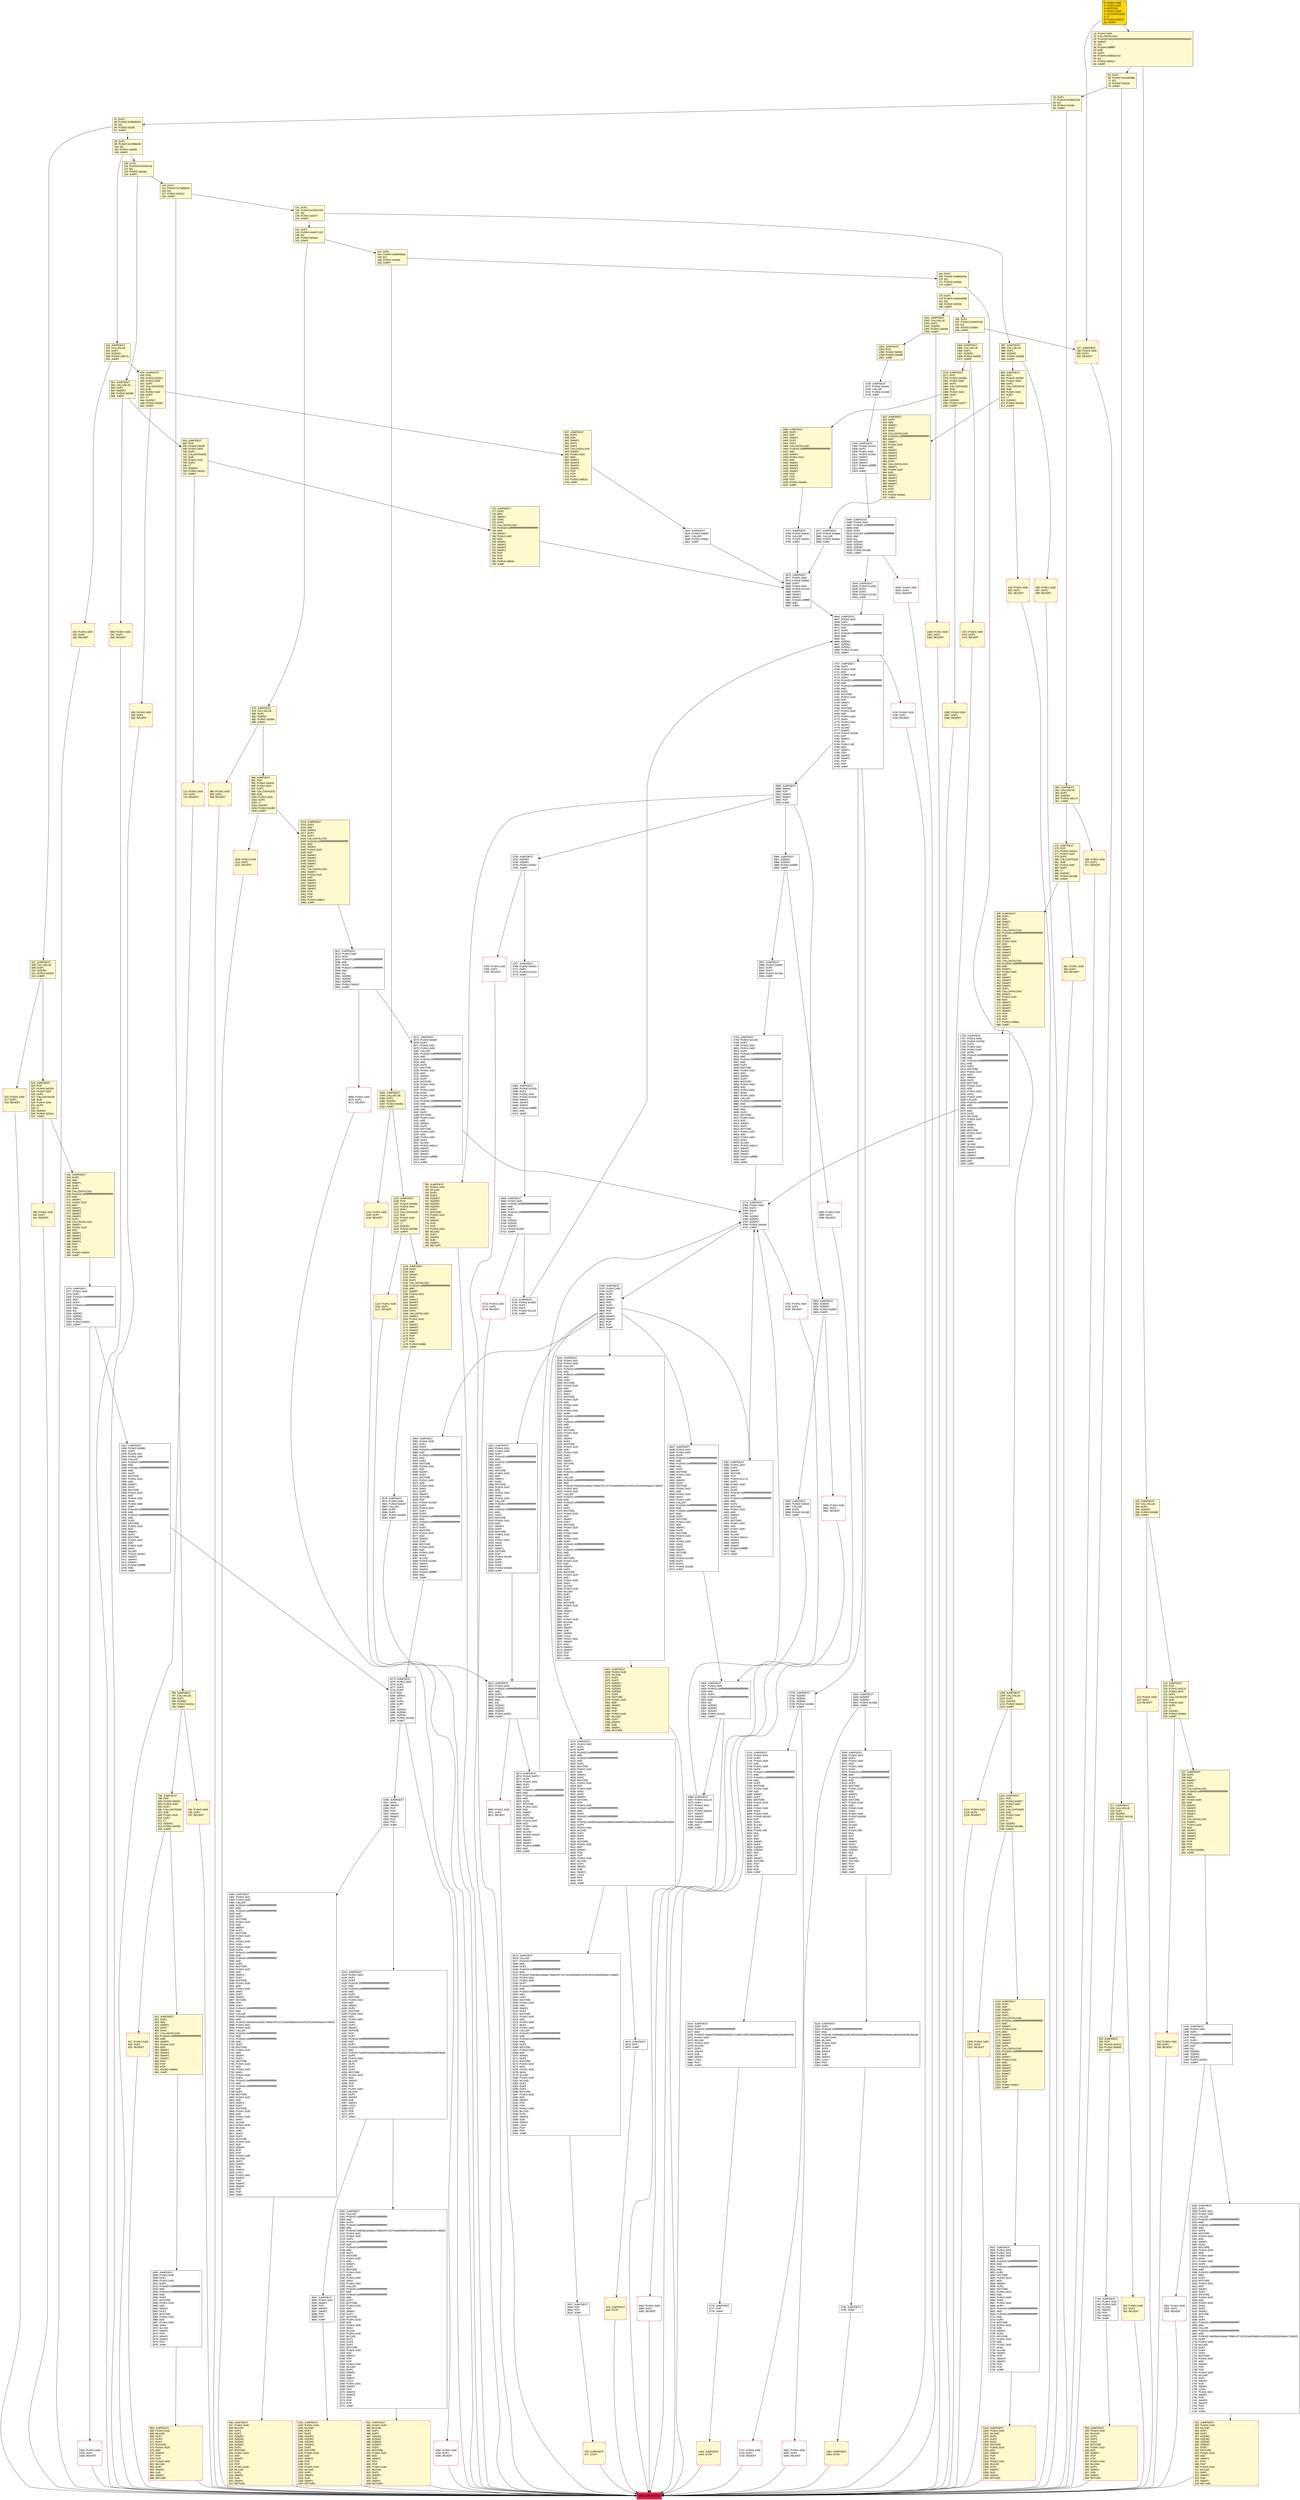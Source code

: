 digraph G {
bgcolor=transparent rankdir=UD;
node [shape=box style=filled color=black fillcolor=white fontname=arial fontcolor=black];
3779 [label="3779: JUMPDEST\l3780: PUSH1 0x00\l3782: DUP3\l3783: DUP3\l3784: GT\l3785: ISZERO\l3786: ISZERO\l3787: ISZERO\l3788: PUSH2 0x0ed4\l3791: JUMPI\l" ];
175 [label="175: DUP1\l176: PUSH4 0xe9ec9e8b\l181: EQ\l182: PUSH2 0x053d\l185: JUMPI\l" fillcolor=lemonchiffon ];
5540 [label="5540: PUSH1 0x00\l5542: DUP1\l5543: REVERT\l" shape=Msquare color=crimson ];
76 [label="76: DUP1\l77: PUSH4 0x23b872dd\l82: EQ\l83: PUSH2 0x0168\l86: JUMPI\l" fillcolor=lemonchiffon ];
109 [label="109: DUP1\l110: PUSH4 0x4334614a\l115: EQ\l116: PUSH2 0x02a9\l119: JUMPI\l" fillcolor=lemonchiffon ];
1445 [label="1445: JUMPDEST\l1446: PUSH1 0x00\l1448: DUP1\l1449: PUSH20 0xffffffffffffffffffffffffffffffffffffffff\l1470: AND\l1471: DUP4\l1472: PUSH20 0xffffffffffffffffffffffffffffffffffffffff\l1493: AND\l1494: EQ\l1495: ISZERO\l1496: ISZERO\l1497: ISZERO\l1498: PUSH2 0x05e2\l1501: JUMPI\l" ];
689 [label="689: PUSH1 0x00\l691: DUP1\l692: REVERT\l" fillcolor=lemonchiffon shape=Msquare color=crimson ];
2993 [label="2993: PUSH1 0x00\l2995: DUP1\l2996: REVERT\l" shape=Msquare color=crimson ];
3763 [label="3763: PUSH1 0x00\l3765: DUP1\l3766: REVERT\l" shape=Msquare color=crimson ];
798 [label="798: JUMPDEST\l799: POP\l800: PUSH2 0x0361\l803: PUSH1 0x04\l805: DUP1\l806: CALLDATASIZE\l807: SUB\l808: PUSH1 0x20\l810: DUP2\l811: LT\l812: ISZERO\l813: PUSH2 0x0335\l816: JUMPI\l" fillcolor=lemonchiffon ];
922 [label="922: JUMPDEST\l923: DUP2\l924: ADD\l925: SWAP1\l926: DUP1\l927: DUP1\l928: CALLDATALOAD\l929: PUSH20 0xffffffffffffffffffffffffffffffffffffffff\l950: AND\l951: SWAP1\l952: PUSH1 0x20\l954: ADD\l955: SWAP1\l956: SWAP3\l957: SWAP2\l958: SWAP1\l959: DUP1\l960: CALLDATALOAD\l961: SWAP1\l962: PUSH1 0x20\l964: ADD\l965: SWAP1\l966: SWAP3\l967: SWAP2\l968: SWAP1\l969: POP\l970: POP\l971: POP\l972: PUSH2 0x0ba1\l975: JUMP\l" fillcolor=lemonchiffon ];
360 [label="360: JUMPDEST\l361: CALLVALUE\l362: DUP1\l363: ISZERO\l364: PUSH2 0x0174\l367: JUMPI\l" fillcolor=lemonchiffon ];
2876 [label="2876: JUMPDEST\l2877: PUSH1 0x00\l2879: PUSH2 0x0b52\l2882: DUP3\l2883: PUSH1 0x03\l2885: PUSH2 0x1226\l2888: SWAP1\l2889: SWAP2\l2890: SWAP1\l2891: PUSH4 0xffffffff\l2896: AND\l2897: JUMP\l" ];
1067 [label="1067: JUMPDEST\l1068: PUSH1 0x40\l1070: MLOAD\l1071: DUP1\l1072: DUP3\l1073: ISZERO\l1074: ISZERO\l1075: ISZERO\l1076: ISZERO\l1077: DUP2\l1078: MSTORE\l1079: PUSH1 0x20\l1081: ADD\l1082: SWAP2\l1083: POP\l1084: POP\l1085: PUSH1 0x40\l1087: MLOAD\l1088: DUP1\l1089: SWAP2\l1090: SUB\l1091: SWAP1\l1092: RETURN\l" fillcolor=lemonchiffon shape=Msquare color=crimson ];
5561 [label="5561: PUSH1 0x00\l5563: DUP1\l5564: REVERT\l" shape=Msquare color=crimson ];
372 [label="372: JUMPDEST\l373: POP\l374: PUSH2 0x01e1\l377: PUSH1 0x04\l379: DUP1\l380: CALLDATASIZE\l381: SUB\l382: PUSH1 0x60\l384: DUP2\l385: LT\l386: ISZERO\l387: PUSH2 0x018b\l390: JUMPI\l" fillcolor=lemonchiffon ];
1746 [label="1746: JUMPDEST\l1747: PUSH1 0x00\l1749: PUSH1 0x02\l1751: SLOAD\l1752: SWAP1\l1753: POP\l1754: SWAP1\l1755: JUMP\l" ];
395 [label="395: JUMPDEST\l396: DUP2\l397: ADD\l398: SWAP1\l399: DUP1\l400: DUP1\l401: CALLDATALOAD\l402: PUSH20 0xffffffffffffffffffffffffffffffffffffffff\l423: AND\l424: SWAP1\l425: PUSH1 0x20\l427: ADD\l428: SWAP1\l429: SWAP3\l430: SWAP2\l431: SWAP1\l432: DUP1\l433: CALLDATALOAD\l434: PUSH20 0xffffffffffffffffffffffffffffffffffffffff\l455: AND\l456: SWAP1\l457: PUSH1 0x20\l459: ADD\l460: SWAP1\l461: SWAP3\l462: SWAP2\l463: SWAP1\l464: DUP1\l465: CALLDATALOAD\l466: SWAP1\l467: PUSH1 0x20\l469: ADD\l470: SWAP1\l471: SWAP3\l472: SWAP2\l473: SWAP1\l474: POP\l475: POP\l476: POP\l477: PUSH2 0x06dc\l480: JUMP\l" fillcolor=lemonchiffon ];
5719 [label="5719: JUMPDEST\l5720: PUSH2 0x1661\l5723: DUP3\l5724: DUP3\l5725: PUSH2 0x1226\l5728: JUMP\l" ];
693 [label="693: JUMPDEST\l694: POP\l695: PUSH2 0x02f8\l698: PUSH1 0x04\l700: DUP1\l701: CALLDATASIZE\l702: SUB\l703: PUSH1 0x20\l705: DUP2\l706: LT\l707: ISZERO\l708: PUSH2 0x02cc\l711: JUMPI\l" fillcolor=lemonchiffon ];
2873 [label="2873: JUMPDEST\l2874: POP\l2875: JUMP\l" ];
291 [label="291: JUMPDEST\l292: PUSH1 0x40\l294: MLOAD\l295: DUP1\l296: DUP3\l297: ISZERO\l298: ISZERO\l299: ISZERO\l300: ISZERO\l301: DUP2\l302: MSTORE\l303: PUSH1 0x20\l305: ADD\l306: SWAP2\l307: POP\l308: POP\l309: PUSH1 0x40\l311: MLOAD\l312: DUP1\l313: SWAP2\l314: SUB\l315: SWAP1\l316: RETURN\l" fillcolor=lemonchiffon shape=Msquare color=crimson ];
391 [label="391: PUSH1 0x00\l393: DUP1\l394: REVERT\l" fillcolor=lemonchiffon shape=Msquare color=crimson ];
519 [label="519: JUMPDEST\l520: POP\l521: PUSH2 0x0254\l524: PUSH1 0x04\l526: DUP1\l527: CALLDATASIZE\l528: SUB\l529: PUSH1 0x40\l531: DUP2\l532: LT\l533: ISZERO\l534: PUSH2 0x021e\l537: JUMPI\l" fillcolor=lemonchiffon ];
653 [label="653: PUSH1 0x00\l655: DUP1\l656: REVERT\l" fillcolor=lemonchiffon shape=Msquare color=crimson ];
821 [label="821: JUMPDEST\l822: DUP2\l823: ADD\l824: SWAP1\l825: DUP1\l826: DUP1\l827: CALLDATALOAD\l828: PUSH20 0xffffffffffffffffffffffffffffffffffffffff\l849: AND\l850: SWAP1\l851: PUSH1 0x20\l853: ADD\l854: SWAP1\l855: SWAP3\l856: SWAP2\l857: SWAP1\l858: POP\l859: POP\l860: POP\l861: PUSH2 0x0b59\l864: JUMP\l" fillcolor=lemonchiffon ];
3578 [label="3578: JUMPDEST\l3579: PUSH1 0x00\l3581: PUSH2 0x0e07\l3584: CALLER\l3585: DUP5\l3586: DUP5\l3587: PUSH2 0x0ee5\l3590: JUMP\l" ];
2986 [label="2986: JUMPDEST\l2987: ISZERO\l2988: ISZERO\l2989: PUSH2 0x0bb5\l2992: JUMPI\l" ];
1756 [label="1756: JUMPDEST\l1757: PUSH1 0x00\l1759: PUSH2 0x076d\l1762: DUP3\l1763: PUSH1 0x01\l1765: PUSH1 0x00\l1767: DUP8\l1768: PUSH20 0xffffffffffffffffffffffffffffffffffffffff\l1789: AND\l1790: PUSH20 0xffffffffffffffffffffffffffffffffffffffff\l1811: AND\l1812: DUP2\l1813: MSTORE\l1814: PUSH1 0x20\l1816: ADD\l1817: SWAP1\l1818: DUP2\l1819: MSTORE\l1820: PUSH1 0x20\l1822: ADD\l1823: PUSH1 0x00\l1825: SHA3\l1826: PUSH1 0x00\l1828: CALLER\l1829: PUSH20 0xffffffffffffffffffffffffffffffffffffffff\l1850: AND\l1851: PUSH20 0xffffffffffffffffffffffffffffffffffffffff\l1872: AND\l1873: DUP2\l1874: MSTORE\l1875: PUSH1 0x20\l1877: ADD\l1878: SWAP1\l1879: DUP2\l1880: MSTORE\l1881: PUSH1 0x20\l1883: ADD\l1884: PUSH1 0x00\l1886: SHA3\l1887: SLOAD\l1888: PUSH2 0x0ec3\l1891: SWAP1\l1892: SWAP2\l1893: SWAP1\l1894: PUSH4 0xffffffff\l1899: AND\l1900: JUMP\l" ];
679 [label="679: JUMPDEST\l680: STOP\l" fillcolor=lemonchiffon shape=Msquare color=crimson ];
5394 [label="5394: JUMPDEST\l5395: PUSH2 0x1526\l5398: DUP2\l5399: PUSH1 0x03\l5401: PUSH2 0x161b\l5404: SWAP1\l5405: SWAP2\l5406: SWAP1\l5407: PUSH4 0xffffffff\l5412: AND\l5413: JUMP\l" ];
120 [label="120: DUP1\l121: PUSH4 0x70a08231\l126: EQ\l127: PUSH2 0x0312\l130: JUMPI\l" fillcolor=lemonchiffon ];
918 [label="918: PUSH1 0x00\l920: DUP1\l921: REVERT\l" fillcolor=lemonchiffon shape=Msquare color=crimson ];
1443 [label="1443: JUMPDEST\l1444: STOP\l" fillcolor=lemonchiffon shape=Msquare color=crimson ];
634 [label="634: JUMPDEST\l635: POP\l636: PUSH2 0x02a7\l639: PUSH1 0x04\l641: DUP1\l642: CALLDATASIZE\l643: SUB\l644: PUSH1 0x20\l646: DUP2\l647: LT\l648: ISZERO\l649: PUSH2 0x0291\l652: JUMPI\l" fillcolor=lemonchiffon ];
3747 [label="3747: JUMPDEST\l3748: PUSH2 0x0eac\l3751: CALLER\l3752: PUSH2 0x0b3c\l3755: JUMP\l" ];
976 [label="976: JUMPDEST\l977: STOP\l" fillcolor=lemonchiffon shape=Msquare color=crimson ];
2276 [label="2276: JUMPDEST\l2277: PUSH1 0x00\l2279: DUP1\l2280: PUSH20 0xffffffffffffffffffffffffffffffffffffffff\l2301: AND\l2302: DUP4\l2303: PUSH20 0xffffffffffffffffffffffffffffffffffffffff\l2324: AND\l2325: EQ\l2326: ISZERO\l2327: ISZERO\l2328: ISZERO\l2329: PUSH2 0x0921\l2332: JUMPI\l" ];
233 [label="233: PUSH1 0x00\l235: DUP1\l236: REVERT\l" fillcolor=lemonchiffon shape=Msquare color=crimson ];
3756 [label="3756: JUMPDEST\l3757: ISZERO\l3758: ISZERO\l3759: PUSH2 0x0eb7\l3762: JUMPI\l" ];
3215 [label="3215: JUMPDEST\l3216: PUSH1 0x01\l3218: PUSH1 0x00\l3220: CALLER\l3221: PUSH20 0xffffffffffffffffffffffffffffffffffffffff\l3242: AND\l3243: PUSH20 0xffffffffffffffffffffffffffffffffffffffff\l3264: AND\l3265: DUP2\l3266: MSTORE\l3267: PUSH1 0x20\l3269: ADD\l3270: SWAP1\l3271: DUP2\l3272: MSTORE\l3273: PUSH1 0x20\l3275: ADD\l3276: PUSH1 0x00\l3278: SHA3\l3279: PUSH1 0x00\l3281: DUP6\l3282: PUSH20 0xffffffffffffffffffffffffffffffffffffffff\l3303: AND\l3304: PUSH20 0xffffffffffffffffffffffffffffffffffffffff\l3325: AND\l3326: DUP2\l3327: MSTORE\l3328: PUSH1 0x20\l3330: ADD\l3331: SWAP1\l3332: DUP2\l3333: MSTORE\l3334: PUSH1 0x20\l3336: ADD\l3337: PUSH1 0x00\l3339: SHA3\l3340: DUP2\l3341: SWAP1\l3342: SSTORE\l3343: POP\l3344: DUP3\l3345: PUSH20 0xffffffffffffffffffffffffffffffffffffffff\l3366: AND\l3367: CALLER\l3368: PUSH20 0xffffffffffffffffffffffffffffffffffffffff\l3389: AND\l3390: PUSH32 0x8c5be1e5ebec7d5bd14f71427d1e84f3dd0314c0f7b2291e5b200ac8c7c3b925\l3423: PUSH1 0x01\l3425: PUSH1 0x00\l3427: CALLER\l3428: PUSH20 0xffffffffffffffffffffffffffffffffffffffff\l3449: AND\l3450: PUSH20 0xffffffffffffffffffffffffffffffffffffffff\l3471: AND\l3472: DUP2\l3473: MSTORE\l3474: PUSH1 0x20\l3476: ADD\l3477: SWAP1\l3478: DUP2\l3479: MSTORE\l3480: PUSH1 0x20\l3482: ADD\l3483: PUSH1 0x00\l3485: SHA3\l3486: PUSH1 0x00\l3488: DUP8\l3489: PUSH20 0xffffffffffffffffffffffffffffffffffffffff\l3510: AND\l3511: PUSH20 0xffffffffffffffffffffffffffffffffffffffff\l3532: AND\l3533: DUP2\l3534: MSTORE\l3535: PUSH1 0x20\l3537: ADD\l3538: SWAP1\l3539: DUP2\l3540: MSTORE\l3541: PUSH1 0x20\l3543: ADD\l3544: PUSH1 0x00\l3546: SHA3\l3547: SLOAD\l3548: PUSH1 0x40\l3550: MLOAD\l3551: DUP1\l3552: DUP3\l3553: DUP2\l3554: MSTORE\l3555: PUSH1 0x20\l3557: ADD\l3558: SWAP2\l3559: POP\l3560: POP\l3561: PUSH1 0x40\l3563: MLOAD\l3564: DUP1\l3565: SWAP2\l3566: SUB\l3567: SWAP1\l3568: LOG3\l3569: PUSH1 0x01\l3571: SWAP1\l3572: POP\l3573: SWAP3\l3574: SWAP2\l3575: POP\l3576: POP\l3577: JUMP\l" ];
329 [label="329: JUMPDEST\l330: POP\l331: PUSH2 0x0152\l334: PUSH2 0x06d2\l337: JUMP\l" fillcolor=lemonchiffon ];
1009 [label="1009: PUSH1 0x00\l1011: DUP1\l1012: REVERT\l" fillcolor=lemonchiffon shape=Msquare color=crimson ];
5729 [label="5729: JUMPDEST\l5730: ISZERO\l5731: ISZERO\l5732: ISZERO\l5733: PUSH2 0x166d\l5736: JUMPI\l" ];
3954 [label="3954: JUMPDEST\l3955: PUSH1 0x00\l3957: DUP1\l3958: DUP6\l3959: PUSH20 0xffffffffffffffffffffffffffffffffffffffff\l3980: AND\l3981: PUSH20 0xffffffffffffffffffffffffffffffffffffffff\l4002: AND\l4003: DUP2\l4004: MSTORE\l4005: PUSH1 0x20\l4007: ADD\l4008: SWAP1\l4009: DUP2\l4010: MSTORE\l4011: PUSH1 0x20\l4013: ADD\l4014: PUSH1 0x00\l4016: SHA3\l4017: DUP2\l4018: SWAP1\l4019: SSTORE\l4020: POP\l4021: PUSH2 0x1005\l4024: DUP2\l4025: PUSH1 0x00\l4027: DUP1\l4028: DUP6\l4029: PUSH20 0xffffffffffffffffffffffffffffffffffffffff\l4050: AND\l4051: PUSH20 0xffffffffffffffffffffffffffffffffffffffff\l4072: AND\l4073: DUP2\l4074: MSTORE\l4075: PUSH1 0x20\l4077: ADD\l4078: SWAP1\l4079: DUP2\l4080: MSTORE\l4081: PUSH1 0x20\l4083: ADD\l4084: PUSH1 0x00\l4086: SHA3\l4087: SLOAD\l4088: PUSH2 0x10b1\l4091: SWAP1\l4092: SWAP2\l4093: SWAP1\l4094: PUSH4 0xffffffff\l4099: AND\l4100: JUMP\l" ];
131 [label="131: DUP1\l132: PUSH4 0x79cc6790\l137: EQ\l138: PUSH2 0x0377\l141: JUMPI\l" fillcolor=lemonchiffon ];
4273 [label="4273: JUMPDEST\l4274: PUSH1 0x00\l4276: DUP1\l4277: DUP3\l4278: DUP5\l4279: ADD\l4280: SWAP1\l4281: POP\l4282: DUP4\l4283: DUP2\l4284: LT\l4285: ISZERO\l4286: ISZERO\l4287: ISZERO\l4288: PUSH2 0x10c8\l4291: JUMPI\l" ];
978 [label="978: JUMPDEST\l979: CALLVALUE\l980: DUP1\l981: ISZERO\l982: PUSH2 0x03de\l985: JUMPI\l" fillcolor=lemonchiffon ];
3068 [label="3068: PUSH1 0x00\l3070: DUP1\l3071: REVERT\l" shape=Msquare color=crimson ];
237 [label="237: JUMPDEST\l238: DUP2\l239: ADD\l240: SWAP1\l241: DUP1\l242: DUP1\l243: CALLDATALOAD\l244: PUSH20 0xffffffffffffffffffffffffffffffffffffffff\l265: AND\l266: SWAP1\l267: PUSH1 0x20\l269: ADD\l270: SWAP1\l271: SWAP3\l272: SWAP2\l273: SWAP1\l274: DUP1\l275: CALLDATALOAD\l276: SWAP1\l277: PUSH1 0x20\l279: ADD\l280: SWAP1\l281: SWAP3\l282: SWAP2\l283: SWAP1\l284: POP\l285: POP\l286: POP\l287: PUSH2 0x05a5\l290: JUMP\l" fillcolor=lemonchiffon ];
1216 [label="1216: PUSH1 0x00\l1218: DUP1\l1219: REVERT\l" fillcolor=lemonchiffon shape=Msquare color=crimson ];
1506 [label="1506: JUMPDEST\l1507: DUP2\l1508: PUSH1 0x01\l1510: PUSH1 0x00\l1512: CALLER\l1513: PUSH20 0xffffffffffffffffffffffffffffffffffffffff\l1534: AND\l1535: PUSH20 0xffffffffffffffffffffffffffffffffffffffff\l1556: AND\l1557: DUP2\l1558: MSTORE\l1559: PUSH1 0x20\l1561: ADD\l1562: SWAP1\l1563: DUP2\l1564: MSTORE\l1565: PUSH1 0x20\l1567: ADD\l1568: PUSH1 0x00\l1570: SHA3\l1571: PUSH1 0x00\l1573: DUP6\l1574: PUSH20 0xffffffffffffffffffffffffffffffffffffffff\l1595: AND\l1596: PUSH20 0xffffffffffffffffffffffffffffffffffffffff\l1617: AND\l1618: DUP2\l1619: MSTORE\l1620: PUSH1 0x20\l1622: ADD\l1623: SWAP1\l1624: DUP2\l1625: MSTORE\l1626: PUSH1 0x20\l1628: ADD\l1629: PUSH1 0x00\l1631: SHA3\l1632: DUP2\l1633: SWAP1\l1634: SSTORE\l1635: POP\l1636: DUP3\l1637: PUSH20 0xffffffffffffffffffffffffffffffffffffffff\l1658: AND\l1659: CALLER\l1660: PUSH20 0xffffffffffffffffffffffffffffffffffffffff\l1681: AND\l1682: PUSH32 0x8c5be1e5ebec7d5bd14f71427d1e84f3dd0314c0f7b2291e5b200ac8c7c3b925\l1715: DUP5\l1716: PUSH1 0x40\l1718: MLOAD\l1719: DUP1\l1720: DUP3\l1721: DUP2\l1722: MSTORE\l1723: PUSH1 0x20\l1725: ADD\l1726: SWAP2\l1727: POP\l1728: POP\l1729: PUSH1 0x40\l1731: MLOAD\l1732: DUP1\l1733: SWAP2\l1734: SUB\l1735: SWAP1\l1736: LOG3\l1737: PUSH1 0x01\l1739: SWAP1\l1740: POP\l1741: SWAP3\l1742: SWAP2\l1743: POP\l1744: POP\l1745: JUMP\l" ];
4292 [label="4292: PUSH1 0x00\l4294: DUP1\l4295: REVERT\l" shape=Msquare color=crimson ];
596 [label="596: JUMPDEST\l597: PUSH1 0x40\l599: MLOAD\l600: DUP1\l601: DUP3\l602: ISZERO\l603: ISZERO\l604: ISZERO\l605: ISZERO\l606: DUP2\l607: MSTORE\l608: PUSH1 0x20\l610: ADD\l611: SWAP2\l612: POP\l613: POP\l614: PUSH1 0x40\l616: MLOAD\l617: DUP1\l618: SWAP2\l619: SUB\l620: SWAP1\l621: RETURN\l" fillcolor=lemonchiffon shape=Msquare color=crimson ];
712 [label="712: PUSH1 0x00\l714: DUP1\l715: REVERT\l" fillcolor=lemonchiffon shape=Msquare color=crimson ];
3792 [label="3792: PUSH1 0x00\l3794: DUP1\l3795: REVERT\l" shape=Msquare color=crimson ];
202 [label="202: JUMPDEST\l203: CALLVALUE\l204: DUP1\l205: ISZERO\l206: PUSH2 0x00d6\l209: JUMPI\l" fillcolor=lemonchiffon ];
2480 [label="2480: JUMPDEST\l2481: PUSH1 0x01\l2483: PUSH1 0x00\l2485: CALLER\l2486: PUSH20 0xffffffffffffffffffffffffffffffffffffffff\l2507: AND\l2508: PUSH20 0xffffffffffffffffffffffffffffffffffffffff\l2529: AND\l2530: DUP2\l2531: MSTORE\l2532: PUSH1 0x20\l2534: ADD\l2535: SWAP1\l2536: DUP2\l2537: MSTORE\l2538: PUSH1 0x20\l2540: ADD\l2541: PUSH1 0x00\l2543: SHA3\l2544: PUSH1 0x00\l2546: DUP6\l2547: PUSH20 0xffffffffffffffffffffffffffffffffffffffff\l2568: AND\l2569: PUSH20 0xffffffffffffffffffffffffffffffffffffffff\l2590: AND\l2591: DUP2\l2592: MSTORE\l2593: PUSH1 0x20\l2595: ADD\l2596: SWAP1\l2597: DUP2\l2598: MSTORE\l2599: PUSH1 0x20\l2601: ADD\l2602: PUSH1 0x00\l2604: SHA3\l2605: DUP2\l2606: SWAP1\l2607: SSTORE\l2608: POP\l2609: DUP3\l2610: PUSH20 0xffffffffffffffffffffffffffffffffffffffff\l2631: AND\l2632: CALLER\l2633: PUSH20 0xffffffffffffffffffffffffffffffffffffffff\l2654: AND\l2655: PUSH32 0x8c5be1e5ebec7d5bd14f71427d1e84f3dd0314c0f7b2291e5b200ac8c7c3b925\l2688: PUSH1 0x01\l2690: PUSH1 0x00\l2692: CALLER\l2693: PUSH20 0xffffffffffffffffffffffffffffffffffffffff\l2714: AND\l2715: PUSH20 0xffffffffffffffffffffffffffffffffffffffff\l2736: AND\l2737: DUP2\l2738: MSTORE\l2739: PUSH1 0x20\l2741: ADD\l2742: SWAP1\l2743: DUP2\l2744: MSTORE\l2745: PUSH1 0x20\l2747: ADD\l2748: PUSH1 0x00\l2750: SHA3\l2751: PUSH1 0x00\l2753: DUP8\l2754: PUSH20 0xffffffffffffffffffffffffffffffffffffffff\l2775: AND\l2776: PUSH20 0xffffffffffffffffffffffffffffffffffffffff\l2797: AND\l2798: DUP2\l2799: MSTORE\l2800: PUSH1 0x20\l2802: ADD\l2803: SWAP1\l2804: DUP2\l2805: MSTORE\l2806: PUSH1 0x20\l2808: ADD\l2809: PUSH1 0x00\l2811: SHA3\l2812: SLOAD\l2813: PUSH1 0x40\l2815: MLOAD\l2816: DUP1\l2817: DUP3\l2818: DUP2\l2819: MSTORE\l2820: PUSH1 0x20\l2822: ADD\l2823: SWAP2\l2824: POP\l2825: POP\l2826: PUSH1 0x40\l2828: MLOAD\l2829: DUP1\l2830: SWAP2\l2831: SUB\l2832: SWAP1\l2833: LOG3\l2834: PUSH1 0x01\l2836: SWAP1\l2837: POP\l2838: SWAP3\l2839: SWAP2\l2840: POP\l2841: POP\l2842: JUMP\l" ];
210 [label="210: PUSH1 0x00\l212: DUP1\l213: REVERT\l" fillcolor=lemonchiffon shape=Msquare color=crimson ];
1239 [label="1239: PUSH1 0x00\l1241: DUP1\l1242: REVERT\l" fillcolor=lemonchiffon shape=Msquare color=crimson ];
2863 [label="2863: JUMPDEST\l2864: PUSH2 0x0b39\l2867: CALLER\l2868: DUP3\l2869: PUSH2 0x10d2\l2872: JUMP\l" ];
1353 [label="1353: JUMPDEST\l1354: POP\l1355: PUSH2 0x0552\l1358: PUSH2 0x0e98\l1361: JUMP\l" fillcolor=lemonchiffon ];
3813 [label="3813: JUMPDEST\l3814: PUSH1 0x00\l3816: PUSH20 0xffffffffffffffffffffffffffffffffffffffff\l3837: AND\l3838: DUP3\l3839: PUSH20 0xffffffffffffffffffffffffffffffffffffffff\l3860: AND\l3861: EQ\l3862: ISZERO\l3863: ISZERO\l3864: ISZERO\l3865: PUSH2 0x0f21\l3868: JUMPI\l" ];
5484 [label="5484: JUMPDEST\l5485: PUSH1 0x00\l5487: PUSH20 0xffffffffffffffffffffffffffffffffffffffff\l5508: AND\l5509: DUP2\l5510: PUSH20 0xffffffffffffffffffffffffffffffffffffffff\l5531: AND\l5532: EQ\l5533: ISZERO\l5534: ISZERO\l5535: ISZERO\l5536: PUSH2 0x15a8\l5539: JUMPI\l" ];
1399 [label="1399: JUMPDEST\l1400: DUP2\l1401: ADD\l1402: SWAP1\l1403: DUP1\l1404: DUP1\l1405: CALLDATALOAD\l1406: PUSH20 0xffffffffffffffffffffffffffffffffffffffff\l1427: AND\l1428: SWAP1\l1429: PUSH1 0x20\l1431: ADD\l1432: SWAP1\l1433: SWAP3\l1434: SWAP2\l1435: SWAP1\l1436: POP\l1437: POP\l1438: POP\l1439: PUSH2 0x0ea3\l1442: JUMP\l" fillcolor=lemonchiffon ];
986 [label="986: PUSH1 0x00\l988: DUP1\l989: REVERT\l" fillcolor=lemonchiffon shape=Msquare color=crimson ];
2843 [label="2843: JUMPDEST\l2844: PUSH2 0x0b24\l2847: CALLER\l2848: PUSH2 0x0b3c\l2851: JUMP\l" ];
990 [label="990: JUMPDEST\l991: POP\l992: PUSH2 0x042b\l995: PUSH1 0x04\l997: DUP1\l998: CALLDATASIZE\l999: SUB\l1000: PUSH1 0x40\l1002: DUP2\l1003: LT\l1004: ISZERO\l1005: PUSH2 0x03f5\l1008: JUMPI\l" fillcolor=lemonchiffon ];
1502 [label="1502: PUSH1 0x00\l1504: DUP1\l1505: REVERT\l" shape=Msquare color=crimson ];
65 [label="65: DUP1\l66: PUSH4 0x18160ddd\l71: EQ\l72: PUSH2 0x013d\l75: JUMPI\l" fillcolor=lemonchiffon ];
4937 [label="4937: JUMPDEST\l4938: PUSH1 0x01\l4940: PUSH1 0x00\l4942: DUP5\l4943: PUSH20 0xffffffffffffffffffffffffffffffffffffffff\l4964: AND\l4965: PUSH20 0xffffffffffffffffffffffffffffffffffffffff\l4986: AND\l4987: DUP2\l4988: MSTORE\l4989: PUSH1 0x20\l4991: ADD\l4992: SWAP1\l4993: DUP2\l4994: MSTORE\l4995: PUSH1 0x20\l4997: ADD\l4998: PUSH1 0x00\l5000: SHA3\l5001: PUSH1 0x00\l5003: CALLER\l5004: PUSH20 0xffffffffffffffffffffffffffffffffffffffff\l5025: AND\l5026: PUSH20 0xffffffffffffffffffffffffffffffffffffffff\l5047: AND\l5048: DUP2\l5049: MSTORE\l5050: PUSH1 0x20\l5052: ADD\l5053: SWAP1\l5054: DUP2\l5055: MSTORE\l5056: PUSH1 0x20\l5058: ADD\l5059: PUSH1 0x00\l5061: SHA3\l5062: DUP2\l5063: SWAP1\l5064: SSTORE\l5065: POP\l5066: PUSH2 0x13d3\l5069: DUP3\l5070: DUP3\l5071: PUSH2 0x10d2\l5074: JUMP\l" ];
3796 [label="3796: JUMPDEST\l3797: PUSH1 0x00\l3799: DUP3\l3800: DUP5\l3801: SUB\l3802: SWAP1\l3803: POP\l3804: DUP1\l3805: SWAP2\l3806: POP\l3807: POP\l3808: SWAP3\l3809: SWAP2\l3810: POP\l3811: POP\l3812: JUMP\l" ];
1243 [label="1243: JUMPDEST\l1244: DUP2\l1245: ADD\l1246: SWAP1\l1247: DUP1\l1248: DUP1\l1249: CALLDATALOAD\l1250: PUSH20 0xffffffffffffffffffffffffffffffffffffffff\l1271: AND\l1272: SWAP1\l1273: PUSH1 0x20\l1275: ADD\l1276: SWAP1\l1277: SWAP3\l1278: SWAP2\l1279: SWAP1\l1280: DUP1\l1281: CALLDATALOAD\l1282: PUSH20 0xffffffffffffffffffffffffffffffffffffffff\l1303: AND\l1304: SWAP1\l1305: PUSH1 0x20\l1307: ADD\l1308: SWAP1\l1309: SWAP3\l1310: SWAP2\l1311: SWAP1\l1312: POP\l1313: POP\l1314: POP\l1315: PUSH2 0x0e11\l1318: JUMP\l" fillcolor=lemonchiffon ];
3767 [label="3767: JUMPDEST\l3768: PUSH2 0x0ec0\l3771: DUP2\l3772: PUSH2 0x1512\l3775: JUMP\l" ];
5741 [label="5741: JUMPDEST\l5742: PUSH1 0x01\l5744: DUP3\l5745: PUSH1 0x00\l5747: ADD\l5748: PUSH1 0x00\l5750: DUP4\l5751: PUSH20 0xffffffffffffffffffffffffffffffffffffffff\l5772: AND\l5773: PUSH20 0xffffffffffffffffffffffffffffffffffffffff\l5794: AND\l5795: DUP2\l5796: MSTORE\l5797: PUSH1 0x20\l5799: ADD\l5800: SWAP1\l5801: DUP2\l5802: MSTORE\l5803: PUSH1 0x20\l5805: ADD\l5806: PUSH1 0x00\l5808: SHA3\l5809: PUSH1 0x00\l5811: PUSH2 0x0100\l5814: EXP\l5815: DUP2\l5816: SLOAD\l5817: DUP2\l5818: PUSH1 0xff\l5820: MUL\l5821: NOT\l5822: AND\l5823: SWAP1\l5824: DUP4\l5825: ISZERO\l5826: ISZERO\l5827: MUL\l5828: OR\l5829: SWAP1\l5830: SSTORE\l5831: POP\l5832: POP\l5833: POP\l5834: JUMP\l" ];
681 [label="681: JUMPDEST\l682: CALLVALUE\l683: DUP1\l684: ISZERO\l685: PUSH2 0x02b5\l688: JUMPI\l" fillcolor=lemonchiffon ];
2859 [label="2859: PUSH1 0x00\l2861: DUP1\l2862: REVERT\l" shape=Msquare color=crimson ];
5324 [label="5324: JUMPDEST\l5325: DUP1\l5326: PUSH20 0xffffffffffffffffffffffffffffffffffffffff\l5347: AND\l5348: PUSH32 0x90eabbc0c667db2a5029ed6bc0f5fe9f356d11684a4ca9fcfaec0e53f12b9c8e\l5381: PUSH1 0x40\l5383: MLOAD\l5384: PUSH1 0x40\l5386: MLOAD\l5387: DUP1\l5388: SWAP2\l5389: SUB\l5390: SWAP1\l5391: LOG2\l5392: POP\l5393: JUMP\l" ];
4646 [label="4646: JUMPDEST\l4647: PUSH1 0x00\l4649: DUP1\l4650: PUSH20 0xffffffffffffffffffffffffffffffffffffffff\l4671: AND\l4672: DUP3\l4673: PUSH20 0xffffffffffffffffffffffffffffffffffffffff\l4694: AND\l4695: EQ\l4696: ISZERO\l4697: ISZERO\l4698: ISZERO\l4699: PUSH2 0x1263\l4702: JUMPI\l" ];
5544 [label="5544: JUMPDEST\l5545: PUSH2 0x15b2\l5548: DUP3\l5549: DUP3\l5550: PUSH2 0x1226\l5553: JUMP\l" ];
817 [label="817: PUSH1 0x00\l819: DUP1\l820: REVERT\l" fillcolor=lemonchiffon shape=Msquare color=crimson ];
622 [label="622: JUMPDEST\l623: CALLVALUE\l624: DUP1\l625: ISZERO\l626: PUSH2 0x027a\l629: JUMPI\l" fillcolor=lemonchiffon ];
1319 [label="1319: JUMPDEST\l1320: PUSH1 0x40\l1322: MLOAD\l1323: DUP1\l1324: DUP3\l1325: DUP2\l1326: MSTORE\l1327: PUSH1 0x20\l1329: ADD\l1330: SWAP2\l1331: POP\l1332: POP\l1333: PUSH1 0x40\l1335: MLOAD\l1336: DUP1\l1337: SWAP2\l1338: SUB\l1339: SWAP1\l1340: RETURN\l" fillcolor=lemonchiffon shape=Msquare color=crimson ];
2977 [label="2977: JUMPDEST\l2978: PUSH2 0x0baa\l2981: CALLER\l2982: PUSH2 0x0b3c\l2985: JUMP\l" ];
3601 [label="3601: JUMPDEST\l3602: PUSH1 0x00\l3604: PUSH1 0x01\l3606: PUSH1 0x00\l3608: DUP5\l3609: PUSH20 0xffffffffffffffffffffffffffffffffffffffff\l3630: AND\l3631: PUSH20 0xffffffffffffffffffffffffffffffffffffffff\l3652: AND\l3653: DUP2\l3654: MSTORE\l3655: PUSH1 0x20\l3657: ADD\l3658: SWAP1\l3659: DUP2\l3660: MSTORE\l3661: PUSH1 0x20\l3663: ADD\l3664: PUSH1 0x00\l3666: SHA3\l3667: PUSH1 0x00\l3669: DUP4\l3670: PUSH20 0xffffffffffffffffffffffffffffffffffffffff\l3691: AND\l3692: PUSH20 0xffffffffffffffffffffffffffffffffffffffff\l3713: AND\l3714: DUP2\l3715: MSTORE\l3716: PUSH1 0x20\l3718: ADD\l3719: SWAP1\l3720: DUP2\l3721: MSTORE\l3722: PUSH1 0x20\l3724: ADD\l3725: PUSH1 0x00\l3727: SHA3\l3728: SLOAD\l3729: SWAP1\l3730: POP\l3731: SWAP3\l3732: SWAP2\l3733: POP\l3734: POP\l3735: JUMP\l" ];
3745 [label="3745: JUMPDEST\l3746: JUMP\l" ];
5565 [label="5565: JUMPDEST\l5566: PUSH1 0x00\l5568: DUP3\l5569: PUSH1 0x00\l5571: ADD\l5572: PUSH1 0x00\l5574: DUP4\l5575: PUSH20 0xffffffffffffffffffffffffffffffffffffffff\l5596: AND\l5597: PUSH20 0xffffffffffffffffffffffffffffffffffffffff\l5618: AND\l5619: DUP2\l5620: MSTORE\l5621: PUSH1 0x20\l5623: ADD\l5624: SWAP1\l5625: DUP2\l5626: MSTORE\l5627: PUSH1 0x20\l5629: ADD\l5630: PUSH1 0x00\l5632: SHA3\l5633: PUSH1 0x00\l5635: PUSH2 0x0100\l5638: EXP\l5639: DUP2\l5640: SLOAD\l5641: DUP2\l5642: PUSH1 0xff\l5644: MUL\l5645: NOT\l5646: AND\l5647: SWAP1\l5648: DUP4\l5649: ISZERO\l5650: ISZERO\l5651: MUL\l5652: OR\l5653: SWAP1\l5654: SSTORE\l5655: POP\l5656: POP\l5657: POP\l5658: JUMP\l" ];
3873 [label="3873: JUMPDEST\l3874: PUSH2 0x0f72\l3877: DUP2\l3878: PUSH1 0x00\l3880: DUP1\l3881: DUP7\l3882: PUSH20 0xffffffffffffffffffffffffffffffffffffffff\l3903: AND\l3904: PUSH20 0xffffffffffffffffffffffffffffffffffffffff\l3925: AND\l3926: DUP2\l3927: MSTORE\l3928: PUSH1 0x20\l3930: ADD\l3931: SWAP1\l3932: DUP2\l3933: MSTORE\l3934: PUSH1 0x20\l3936: ADD\l3937: PUSH1 0x00\l3939: SHA3\l3940: SLOAD\l3941: PUSH2 0x0ec3\l3944: SWAP1\l3945: SWAP2\l3946: SWAP1\l3947: PUSH4 0xffffffff\l3952: AND\l3953: JUMP\l" ];
515 [label="515: PUSH1 0x00\l517: DUP1\l518: REVERT\l" fillcolor=lemonchiffon shape=Msquare color=crimson ];
1182 [label="1182: JUMPDEST\l1183: PUSH1 0x40\l1185: MLOAD\l1186: DUP1\l1187: DUP3\l1188: ISZERO\l1189: ISZERO\l1190: ISZERO\l1191: ISZERO\l1192: DUP2\l1193: MSTORE\l1194: PUSH1 0x20\l1196: ADD\l1197: SWAP2\l1198: POP\l1199: POP\l1200: PUSH1 0x40\l1202: MLOAD\l1203: DUP1\l1204: SWAP2\l1205: SUB\l1206: SWAP1\l1207: RETURN\l" fillcolor=lemonchiffon shape=Msquare color=crimson ];
142 [label="142: DUP1\l143: PUSH4 0xa457c2d7\l148: EQ\l149: PUSH2 0x03d2\l152: JUMPI\l" fillcolor=lemonchiffon ];
4794 [label="4794: JUMPDEST\l4795: PUSH2 0x1349\l4798: DUP2\l4799: PUSH1 0x01\l4801: PUSH1 0x00\l4803: DUP6\l4804: PUSH20 0xffffffffffffffffffffffffffffffffffffffff\l4825: AND\l4826: PUSH20 0xffffffffffffffffffffffffffffffffffffffff\l4847: AND\l4848: DUP2\l4849: MSTORE\l4850: PUSH1 0x20\l4852: ADD\l4853: SWAP1\l4854: DUP2\l4855: MSTORE\l4856: PUSH1 0x20\l4858: ADD\l4859: PUSH1 0x00\l4861: SHA3\l4862: PUSH1 0x00\l4864: CALLER\l4865: PUSH20 0xffffffffffffffffffffffffffffffffffffffff\l4886: AND\l4887: PUSH20 0xffffffffffffffffffffffffffffffffffffffff\l4908: AND\l4909: DUP2\l4910: MSTORE\l4911: PUSH1 0x20\l4913: ADD\l4914: SWAP1\l4915: DUP2\l4916: MSTORE\l4917: PUSH1 0x20\l4919: ADD\l4920: PUSH1 0x00\l4922: SHA3\l4923: SLOAD\l4924: PUSH2 0x0ec3\l4927: SWAP1\l4928: SWAP2\l4929: SWAP1\l4930: PUSH4 0xffffffff\l4935: AND\l4936: JUMP\l" ];
4296 [label="4296: JUMPDEST\l4297: DUP1\l4298: SWAP2\l4299: POP\l4300: POP\l4301: SWAP3\l4302: SWAP2\l4303: POP\l4304: POP\l4305: JUMP\l" ];
87 [label="87: DUP1\l88: PUSH4 0x39509351\l93: EQ\l94: PUSH2 0x01fb\l97: JUMPI\l" fillcolor=lemonchiffon ];
2337 [label="2337: JUMPDEST\l2338: PUSH2 0x09b0\l2341: DUP3\l2342: PUSH1 0x01\l2344: PUSH1 0x00\l2346: CALLER\l2347: PUSH20 0xffffffffffffffffffffffffffffffffffffffff\l2368: AND\l2369: PUSH20 0xffffffffffffffffffffffffffffffffffffffff\l2390: AND\l2391: DUP2\l2392: MSTORE\l2393: PUSH1 0x20\l2395: ADD\l2396: SWAP1\l2397: DUP2\l2398: MSTORE\l2399: PUSH1 0x20\l2401: ADD\l2402: PUSH1 0x00\l2404: SHA3\l2405: PUSH1 0x00\l2407: DUP7\l2408: PUSH20 0xffffffffffffffffffffffffffffffffffffffff\l2429: AND\l2430: PUSH20 0xffffffffffffffffffffffffffffffffffffffff\l2451: AND\l2452: DUP2\l2453: MSTORE\l2454: PUSH1 0x20\l2456: ADD\l2457: SWAP1\l2458: DUP2\l2459: MSTORE\l2460: PUSH1 0x20\l2462: ADD\l2463: PUSH1 0x00\l2465: SHA3\l2466: SLOAD\l2467: PUSH2 0x10b1\l2470: SWAP1\l2471: SWAP2\l2472: SWAP1\l2473: PUSH4 0xffffffff\l2478: AND\l2479: JUMP\l" ];
4362 [label="4362: PUSH1 0x00\l4364: DUP1\l4365: REVERT\l" shape=Msquare color=crimson ];
3591 [label="3591: JUMPDEST\l3592: PUSH1 0x01\l3594: SWAP1\l3595: POP\l3596: SWAP3\l3597: SWAP2\l3598: POP\l3599: POP\l3600: JUMP\l" ];
4366 [label="4366: JUMPDEST\l4367: PUSH2 0x1123\l4370: DUP2\l4371: PUSH1 0x02\l4373: SLOAD\l4374: PUSH2 0x0ec3\l4377: SWAP1\l4378: SWAP2\l4379: SWAP1\l4380: PUSH4 0xffffffff\l4385: AND\l4386: JUMP\l" ];
786 [label="786: JUMPDEST\l787: CALLVALUE\l788: DUP1\l789: ISZERO\l790: PUSH2 0x031e\l793: JUMPI\l" fillcolor=lemonchiffon ];
153 [label="153: DUP1\l154: PUSH4 0xa9059cbb\l159: EQ\l160: PUSH2 0x0445\l163: JUMPI\l" fillcolor=lemonchiffon ];
542 [label="542: JUMPDEST\l543: DUP2\l544: ADD\l545: SWAP1\l546: DUP1\l547: DUP1\l548: CALLDATALOAD\l549: PUSH20 0xffffffffffffffffffffffffffffffffffffffff\l570: AND\l571: SWAP1\l572: PUSH1 0x20\l574: ADD\l575: SWAP1\l576: SWAP3\l577: SWAP2\l578: SWAP1\l579: DUP1\l580: CALLDATALOAD\l581: SWAP1\l582: PUSH1 0x20\l584: ADD\l585: SWAP1\l586: SWAP3\l587: SWAP2\l588: SWAP1\l589: POP\l590: POP\l591: POP\l592: PUSH2 0x08e4\l595: JUMP\l" fillcolor=lemonchiffon ];
1013 [label="1013: JUMPDEST\l1014: DUP2\l1015: ADD\l1016: SWAP1\l1017: DUP1\l1018: DUP1\l1019: CALLDATALOAD\l1020: PUSH20 0xffffffffffffffffffffffffffffffffffffffff\l1041: AND\l1042: SWAP1\l1043: PUSH1 0x20\l1045: ADD\l1046: SWAP1\l1047: SWAP3\l1048: SWAP2\l1049: SWAP1\l1050: DUP1\l1051: CALLDATALOAD\l1052: SWAP1\l1053: PUSH1 0x20\l1055: ADD\l1056: SWAP1\l1057: SWAP3\l1058: SWAP2\l1059: SWAP1\l1060: POP\l1061: POP\l1062: POP\l1063: PUSH2 0x0bc3\l1066: JUMP\l" fillcolor=lemonchiffon ];
1901 [label="1901: JUMPDEST\l1902: PUSH1 0x01\l1904: PUSH1 0x00\l1906: DUP7\l1907: PUSH20 0xffffffffffffffffffffffffffffffffffffffff\l1928: AND\l1929: PUSH20 0xffffffffffffffffffffffffffffffffffffffff\l1950: AND\l1951: DUP2\l1952: MSTORE\l1953: PUSH1 0x20\l1955: ADD\l1956: SWAP1\l1957: DUP2\l1958: MSTORE\l1959: PUSH1 0x20\l1961: ADD\l1962: PUSH1 0x00\l1964: SHA3\l1965: PUSH1 0x00\l1967: CALLER\l1968: PUSH20 0xffffffffffffffffffffffffffffffffffffffff\l1989: AND\l1990: PUSH20 0xffffffffffffffffffffffffffffffffffffffff\l2011: AND\l2012: DUP2\l2013: MSTORE\l2014: PUSH1 0x20\l2016: ADD\l2017: SWAP1\l2018: DUP2\l2019: MSTORE\l2020: PUSH1 0x20\l2022: ADD\l2023: PUSH1 0x00\l2025: SHA3\l2026: DUP2\l2027: SWAP1\l2028: SSTORE\l2029: POP\l2030: PUSH2 0x07f8\l2033: DUP5\l2034: DUP5\l2035: DUP5\l2036: PUSH2 0x0ee5\l2039: JUMP\l" ];
538 [label="538: PUSH1 0x00\l540: DUP1\l541: REVERT\l" fillcolor=lemonchiffon shape=Msquare color=crimson ];
794 [label="794: PUSH1 0x00\l796: DUP1\l797: REVERT\l" fillcolor=lemonchiffon shape=Msquare color=crimson ];
2333 [label="2333: PUSH1 0x00\l2335: DUP1\l2336: REVERT\l" shape=Msquare color=crimson ];
3869 [label="3869: PUSH1 0x00\l3871: DUP1\l3872: REVERT\l" shape=Msquare color=crimson ];
1341 [label="1341: JUMPDEST\l1342: CALLVALUE\l1343: DUP1\l1344: ISZERO\l1345: PUSH2 0x0549\l1348: JUMPI\l" fillcolor=lemonchiffon ];
197 [label="197: JUMPDEST\l198: PUSH1 0x00\l200: DUP1\l201: REVERT\l" fillcolor=lemonchiffon shape=Msquare color=crimson ];
98 [label="98: DUP1\l99: PUSH4 0x42966c68\l104: EQ\l105: PUSH2 0x026e\l108: JUMPI\l" fillcolor=lemonchiffon ];
1364 [label="1364: JUMPDEST\l1365: CALLVALUE\l1366: DUP1\l1367: ISZERO\l1368: PUSH2 0x0560\l1371: JUMPI\l" fillcolor=lemonchiffon ];
5075 [label="5075: JUMPDEST\l5076: CALLER\l5077: PUSH20 0xffffffffffffffffffffffffffffffffffffffff\l5098: AND\l5099: DUP3\l5100: PUSH20 0xffffffffffffffffffffffffffffffffffffffff\l5121: AND\l5122: PUSH32 0x8c5be1e5ebec7d5bd14f71427d1e84f3dd0314c0f7b2291e5b200ac8c7c3b925\l5155: PUSH1 0x01\l5157: PUSH1 0x00\l5159: DUP7\l5160: PUSH20 0xffffffffffffffffffffffffffffffffffffffff\l5181: AND\l5182: PUSH20 0xffffffffffffffffffffffffffffffffffffffff\l5203: AND\l5204: DUP2\l5205: MSTORE\l5206: PUSH1 0x20\l5208: ADD\l5209: SWAP1\l5210: DUP2\l5211: MSTORE\l5212: PUSH1 0x20\l5214: ADD\l5215: PUSH1 0x00\l5217: SHA3\l5218: PUSH1 0x00\l5220: CALLER\l5221: PUSH20 0xffffffffffffffffffffffffffffffffffffffff\l5242: AND\l5243: PUSH20 0xffffffffffffffffffffffffffffffffffffffff\l5264: AND\l5265: DUP2\l5266: MSTORE\l5267: PUSH1 0x20\l5269: ADD\l5270: SWAP1\l5271: DUP2\l5272: MSTORE\l5273: PUSH1 0x20\l5275: ADD\l5276: PUSH1 0x00\l5278: SHA3\l5279: SLOAD\l5280: PUSH1 0x40\l5282: MLOAD\l5283: DUP1\l5284: DUP3\l5285: DUP2\l5286: MSTORE\l5287: PUSH1 0x20\l5289: ADD\l5290: SWAP2\l5291: POP\l5292: POP\l5293: PUSH1 0x40\l5295: MLOAD\l5296: DUP1\l5297: SWAP2\l5298: SUB\l5299: SWAP1\l5300: LOG3\l5301: POP\l5302: POP\l5303: JUMP\l" ];
4387 [label="4387: JUMPDEST\l4388: PUSH1 0x02\l4390: DUP2\l4391: SWAP1\l4392: SSTORE\l4393: POP\l4394: PUSH2 0x117a\l4397: DUP2\l4398: PUSH1 0x00\l4400: DUP1\l4401: DUP6\l4402: PUSH20 0xffffffffffffffffffffffffffffffffffffffff\l4423: AND\l4424: PUSH20 0xffffffffffffffffffffffffffffffffffffffff\l4445: AND\l4446: DUP2\l4447: MSTORE\l4448: PUSH1 0x20\l4450: ADD\l4451: SWAP1\l4452: DUP2\l4453: MSTORE\l4454: PUSH1 0x20\l4456: ADD\l4457: PUSH1 0x00\l4459: SHA3\l4460: SLOAD\l4461: PUSH2 0x0ec3\l4464: SWAP1\l4465: SWAP2\l4466: SWAP1\l4467: PUSH4 0xffffffff\l4472: AND\l4473: JUMP\l" ];
13 [label="13: PUSH1 0x00\l15: CALLDATALOAD\l16: PUSH29 0x0100000000000000000000000000000000000000000000000000000000\l46: SWAP1\l47: DIV\l48: PUSH4 0xffffffff\l53: AND\l54: DUP1\l55: PUSH4 0x095ea7b3\l60: EQ\l61: PUSH2 0x00ca\l64: JUMPI\l" fillcolor=lemonchiffon ];
4101 [label="4101: JUMPDEST\l4102: PUSH1 0x00\l4104: DUP1\l4105: DUP5\l4106: PUSH20 0xffffffffffffffffffffffffffffffffffffffff\l4127: AND\l4128: PUSH20 0xffffffffffffffffffffffffffffffffffffffff\l4149: AND\l4150: DUP2\l4151: MSTORE\l4152: PUSH1 0x20\l4154: ADD\l4155: SWAP1\l4156: DUP2\l4157: MSTORE\l4158: PUSH1 0x20\l4160: ADD\l4161: PUSH1 0x00\l4163: SHA3\l4164: DUP2\l4165: SWAP1\l4166: SSTORE\l4167: POP\l4168: DUP2\l4169: PUSH20 0xffffffffffffffffffffffffffffffffffffffff\l4190: AND\l4191: DUP4\l4192: PUSH20 0xffffffffffffffffffffffffffffffffffffffff\l4213: AND\l4214: PUSH32 0xddf252ad1be2c89b69c2b068fc378daa952ba7f163c4a11628f55a4df523b3ef\l4247: DUP4\l4248: PUSH1 0x40\l4250: MLOAD\l4251: DUP1\l4252: DUP3\l4253: DUP2\l4254: MSTORE\l4255: PUSH1 0x20\l4257: ADD\l4258: SWAP2\l4259: POP\l4260: POP\l4261: PUSH1 0x40\l4263: MLOAD\l4264: DUP1\l4265: SWAP2\l4266: SUB\l4267: SWAP1\l4268: LOG3\l4269: POP\l4270: POP\l4271: POP\l4272: JUMP\l" ];
760 [label="760: JUMPDEST\l761: PUSH1 0x40\l763: MLOAD\l764: DUP1\l765: DUP3\l766: ISZERO\l767: ISZERO\l768: ISZERO\l769: ISZERO\l770: DUP2\l771: MSTORE\l772: PUSH1 0x20\l774: ADD\l775: SWAP2\l776: POP\l777: POP\l778: PUSH1 0x40\l780: MLOAD\l781: DUP1\l782: SWAP2\l783: SUB\l784: SWAP1\l785: RETURN\l" fillcolor=lemonchiffon shape=Msquare color=crimson ];
887 [label="887: JUMPDEST\l888: CALLVALUE\l889: DUP1\l890: ISZERO\l891: PUSH2 0x0383\l894: JUMPI\l" fillcolor=lemonchiffon ];
1124 [label="1124: PUSH1 0x00\l1126: DUP1\l1127: REVERT\l" fillcolor=lemonchiffon shape=Msquare color=crimson ];
1376 [label="1376: JUMPDEST\l1377: POP\l1378: PUSH2 0x05a3\l1381: PUSH1 0x04\l1383: DUP1\l1384: CALLDATASIZE\l1385: SUB\l1386: PUSH1 0x20\l1388: DUP2\l1389: LT\l1390: ISZERO\l1391: PUSH2 0x0577\l1394: JUMPI\l" fillcolor=lemonchiffon ];
1362 [label="1362: JUMPDEST\l1363: STOP\l" fillcolor=lemonchiffon shape=Msquare color=crimson ];
5554 [label="5554: JUMPDEST\l5555: ISZERO\l5556: ISZERO\l5557: PUSH2 0x15bd\l5560: JUMPI\l" ];
5737 [label="5737: PUSH1 0x00\l5739: DUP1\l5740: REVERT\l" shape=Msquare color=crimson ];
186 [label="186: DUP1\l187: PUSH4 0xf44637ba\l192: EQ\l193: PUSH2 0x0554\l196: JUMPI\l" fillcolor=lemonchiffon ];
5835 [label="5835: EXIT BLOCK\l" fillcolor=crimson ];
507 [label="507: JUMPDEST\l508: CALLVALUE\l509: DUP1\l510: ISZERO\l511: PUSH2 0x0207\l514: JUMPI\l" fillcolor=lemonchiffon ];
2905 [label="2905: JUMPDEST\l2906: PUSH1 0x00\l2908: DUP1\l2909: PUSH1 0x00\l2911: DUP4\l2912: PUSH20 0xffffffffffffffffffffffffffffffffffffffff\l2933: AND\l2934: PUSH20 0xffffffffffffffffffffffffffffffffffffffff\l2955: AND\l2956: DUP2\l2957: MSTORE\l2958: PUSH1 0x20\l2960: ADD\l2961: SWAP1\l2962: DUP2\l2963: MSTORE\l2964: PUSH1 0x20\l2966: ADD\l2967: PUSH1 0x00\l2969: SHA3\l2970: SLOAD\l2971: SWAP1\l2972: POP\l2973: SWAP2\l2974: SWAP1\l2975: POP\l2976: JUMP\l" ];
2040 [label="2040: JUMPDEST\l2041: CALLER\l2042: PUSH20 0xffffffffffffffffffffffffffffffffffffffff\l2063: AND\l2064: DUP5\l2065: PUSH20 0xffffffffffffffffffffffffffffffffffffffff\l2086: AND\l2087: PUSH32 0x8c5be1e5ebec7d5bd14f71427d1e84f3dd0314c0f7b2291e5b200ac8c7c3b925\l2120: PUSH1 0x01\l2122: PUSH1 0x00\l2124: DUP9\l2125: PUSH20 0xffffffffffffffffffffffffffffffffffffffff\l2146: AND\l2147: PUSH20 0xffffffffffffffffffffffffffffffffffffffff\l2168: AND\l2169: DUP2\l2170: MSTORE\l2171: PUSH1 0x20\l2173: ADD\l2174: SWAP1\l2175: DUP2\l2176: MSTORE\l2177: PUSH1 0x20\l2179: ADD\l2180: PUSH1 0x00\l2182: SHA3\l2183: PUSH1 0x00\l2185: CALLER\l2186: PUSH20 0xffffffffffffffffffffffffffffffffffffffff\l2207: AND\l2208: PUSH20 0xffffffffffffffffffffffffffffffffffffffff\l2229: AND\l2230: DUP2\l2231: MSTORE\l2232: PUSH1 0x20\l2234: ADD\l2235: SWAP1\l2236: DUP2\l2237: MSTORE\l2238: PUSH1 0x20\l2240: ADD\l2241: PUSH1 0x00\l2243: SHA3\l2244: SLOAD\l2245: PUSH1 0x40\l2247: MLOAD\l2248: DUP1\l2249: DUP3\l2250: DUP2\l2251: MSTORE\l2252: PUSH1 0x20\l2254: ADD\l2255: SWAP2\l2256: POP\l2257: POP\l2258: PUSH1 0x40\l2260: MLOAD\l2261: DUP1\l2262: SWAP2\l2263: SUB\l2264: SWAP1\l2265: LOG3\l2266: PUSH1 0x01\l2268: SWAP1\l2269: POP\l2270: SWAP4\l2271: SWAP3\l2272: POP\l2273: POP\l2274: POP\l2275: JUMP\l" ];
368 [label="368: PUSH1 0x00\l370: DUP1\l371: REVERT\l" fillcolor=lemonchiffon shape=Msquare color=crimson ];
2997 [label="2997: JUMPDEST\l2998: PUSH2 0x0bbf\l3001: DUP3\l3002: DUP3\l3003: PUSH2 0x12ba\l3006: JUMP\l" ];
865 [label="865: JUMPDEST\l866: PUSH1 0x40\l868: MLOAD\l869: DUP1\l870: DUP3\l871: DUP2\l872: MSTORE\l873: PUSH1 0x20\l875: ADD\l876: SWAP2\l877: POP\l878: POP\l879: PUSH1 0x40\l881: MLOAD\l882: DUP1\l883: SWAP2\l884: SUB\l885: SWAP1\l886: RETURN\l" fillcolor=lemonchiffon shape=Msquare color=crimson ];
1395 [label="1395: PUSH1 0x00\l1397: DUP1\l1398: REVERT\l" fillcolor=lemonchiffon shape=Msquare color=crimson ];
4306 [label="4306: JUMPDEST\l4307: PUSH1 0x00\l4309: PUSH20 0xffffffffffffffffffffffffffffffffffffffff\l4330: AND\l4331: DUP3\l4332: PUSH20 0xffffffffffffffffffffffffffffffffffffffff\l4353: AND\l4354: EQ\l4355: ISZERO\l4356: ISZERO\l4357: ISZERO\l4358: PUSH2 0x110e\l4361: JUMPI\l" ];
630 [label="630: PUSH1 0x00\l632: DUP1\l633: REVERT\l" fillcolor=lemonchiffon shape=Msquare color=crimson ];
164 [label="164: DUP1\l165: PUSH4 0xdd62ed3e\l170: EQ\l171: PUSH2 0x04b8\l174: JUMPI\l" fillcolor=lemonchiffon ];
0 [label="0: PUSH1 0x80\l2: PUSH1 0x40\l4: MSTORE\l5: PUSH1 0x04\l7: CALLDATASIZE\l8: LT\l9: PUSH2 0x00c5\l12: JUMPI\l" fillcolor=lemonchiffon shape=Msquare fillcolor=gold ];
214 [label="214: JUMPDEST\l215: POP\l216: PUSH2 0x0123\l219: PUSH1 0x04\l221: DUP1\l222: CALLDATASIZE\l223: SUB\l224: PUSH1 0x40\l226: DUP2\l227: LT\l228: ISZERO\l229: PUSH2 0x00ed\l232: JUMPI\l" fillcolor=lemonchiffon ];
1208 [label="1208: JUMPDEST\l1209: CALLVALUE\l1210: DUP1\l1211: ISZERO\l1212: PUSH2 0x04c4\l1215: JUMPI\l" fillcolor=lemonchiffon ];
481 [label="481: JUMPDEST\l482: PUSH1 0x40\l484: MLOAD\l485: DUP1\l486: DUP3\l487: ISZERO\l488: ISZERO\l489: ISZERO\l490: ISZERO\l491: DUP2\l492: MSTORE\l493: PUSH1 0x20\l495: ADD\l496: SWAP2\l497: POP\l498: POP\l499: PUSH1 0x40\l501: MLOAD\l502: DUP1\l503: SWAP2\l504: SUB\l505: SWAP1\l506: RETURN\l" fillcolor=lemonchiffon shape=Msquare color=crimson ];
5304 [label="5304: JUMPDEST\l5305: PUSH2 0x14cc\l5308: DUP2\l5309: PUSH1 0x03\l5311: PUSH2 0x156c\l5314: SWAP1\l5315: SWAP2\l5316: SWAP1\l5317: PUSH4 0xffffffff\l5322: AND\l5323: JUMP\l" ];
895 [label="895: PUSH1 0x00\l897: DUP1\l898: REVERT\l" fillcolor=lemonchiffon shape=Msquare color=crimson ];
1220 [label="1220: JUMPDEST\l1221: POP\l1222: PUSH2 0x0527\l1225: PUSH1 0x04\l1227: DUP1\l1228: CALLDATASIZE\l1229: SUB\l1230: PUSH1 0x40\l1232: DUP2\l1233: LT\l1234: ISZERO\l1235: PUSH2 0x04db\l1238: JUMPI\l" fillcolor=lemonchiffon ];
5414 [label="5414: JUMPDEST\l5415: DUP1\l5416: PUSH20 0xffffffffffffffffffffffffffffffffffffffff\l5437: AND\l5438: PUSH32 0x86e57fd2b90329052917118de7c3f521f400d439b9650deaa906a25b08b94560\l5471: PUSH1 0x40\l5473: MLOAD\l5474: PUSH1 0x40\l5476: MLOAD\l5477: DUP1\l5478: SWAP2\l5479: SUB\l5480: SWAP1\l5481: LOG2\l5482: POP\l5483: JUMP\l" ];
1105 [label="1105: JUMPDEST\l1106: POP\l1107: PUSH2 0x049e\l1110: PUSH1 0x04\l1112: DUP1\l1113: CALLDATASIZE\l1114: SUB\l1115: PUSH1 0x40\l1117: DUP2\l1118: LT\l1119: ISZERO\l1120: PUSH2 0x0468\l1123: JUMPI\l" fillcolor=lemonchiffon ];
338 [label="338: JUMPDEST\l339: PUSH1 0x40\l341: MLOAD\l342: DUP1\l343: DUP3\l344: DUP2\l345: MSTORE\l346: PUSH1 0x20\l348: ADD\l349: SWAP2\l350: POP\l351: POP\l352: PUSH1 0x40\l354: MLOAD\l355: DUP1\l356: SWAP2\l357: SUB\l358: SWAP1\l359: RETURN\l" fillcolor=lemonchiffon shape=Msquare color=crimson ];
2852 [label="2852: JUMPDEST\l2853: ISZERO\l2854: ISZERO\l2855: PUSH2 0x0b2f\l2858: JUMPI\l" ];
3736 [label="3736: JUMPDEST\l3737: PUSH2 0x0ea1\l3740: CALLER\l3741: PUSH2 0x14b8\l3744: JUMP\l" ];
325 [label="325: PUSH1 0x00\l327: DUP1\l328: REVERT\l" fillcolor=lemonchiffon shape=Msquare color=crimson ];
1349 [label="1349: PUSH1 0x00\l1351: DUP1\l1352: REVERT\l" fillcolor=lemonchiffon shape=Msquare color=crimson ];
1093 [label="1093: JUMPDEST\l1094: CALLVALUE\l1095: DUP1\l1096: ISZERO\l1097: PUSH2 0x0451\l1100: JUMPI\l" fillcolor=lemonchiffon ];
3776 [label="3776: JUMPDEST\l3777: POP\l3778: JUMP\l" ];
317 [label="317: JUMPDEST\l318: CALLVALUE\l319: DUP1\l320: ISZERO\l321: PUSH2 0x0149\l324: JUMPI\l" fillcolor=lemonchiffon ];
3072 [label="3072: JUMPDEST\l3073: PUSH2 0x0c8f\l3076: DUP3\l3077: PUSH1 0x01\l3079: PUSH1 0x00\l3081: CALLER\l3082: PUSH20 0xffffffffffffffffffffffffffffffffffffffff\l3103: AND\l3104: PUSH20 0xffffffffffffffffffffffffffffffffffffffff\l3125: AND\l3126: DUP2\l3127: MSTORE\l3128: PUSH1 0x20\l3130: ADD\l3131: SWAP1\l3132: DUP2\l3133: MSTORE\l3134: PUSH1 0x20\l3136: ADD\l3137: PUSH1 0x00\l3139: SHA3\l3140: PUSH1 0x00\l3142: DUP7\l3143: PUSH20 0xffffffffffffffffffffffffffffffffffffffff\l3164: AND\l3165: PUSH20 0xffffffffffffffffffffffffffffffffffffffff\l3186: AND\l3187: DUP2\l3188: MSTORE\l3189: PUSH1 0x20\l3191: ADD\l3192: SWAP1\l3193: DUP2\l3194: MSTORE\l3195: PUSH1 0x20\l3197: ADD\l3198: PUSH1 0x00\l3200: SHA3\l3201: SLOAD\l3202: PUSH2 0x0ec3\l3205: SWAP1\l3206: SWAP2\l3207: SWAP1\l3208: PUSH4 0xffffffff\l3213: AND\l3214: JUMP\l" ];
1101 [label="1101: PUSH1 0x00\l1103: DUP1\l1104: REVERT\l" fillcolor=lemonchiffon shape=Msquare color=crimson ];
5715 [label="5715: PUSH1 0x00\l5717: DUP1\l5718: REVERT\l" shape=Msquare color=crimson ];
3007 [label="3007: JUMPDEST\l3008: POP\l3009: POP\l3010: JUMP\l" ];
657 [label="657: JUMPDEST\l658: DUP2\l659: ADD\l660: SWAP1\l661: DUP1\l662: DUP1\l663: CALLDATALOAD\l664: SWAP1\l665: PUSH1 0x20\l667: ADD\l668: SWAP1\l669: SWAP3\l670: SWAP2\l671: SWAP1\l672: POP\l673: POP\l674: POP\l675: PUSH2 0x0b1b\l678: JUMP\l" fillcolor=lemonchiffon ];
3011 [label="3011: JUMPDEST\l3012: PUSH1 0x00\l3014: DUP1\l3015: PUSH20 0xffffffffffffffffffffffffffffffffffffffff\l3036: AND\l3037: DUP4\l3038: PUSH20 0xffffffffffffffffffffffffffffffffffffffff\l3059: AND\l3060: EQ\l3061: ISZERO\l3062: ISZERO\l3063: ISZERO\l3064: PUSH2 0x0c00\l3067: JUMPI\l" ];
5659 [label="5659: JUMPDEST\l5660: PUSH1 0x00\l5662: PUSH20 0xffffffffffffffffffffffffffffffffffffffff\l5683: AND\l5684: DUP2\l5685: PUSH20 0xffffffffffffffffffffffffffffffffffffffff\l5706: AND\l5707: EQ\l5708: ISZERO\l5709: ISZERO\l5710: ISZERO\l5711: PUSH2 0x1657\l5714: JUMPI\l" ];
716 [label="716: JUMPDEST\l717: DUP2\l718: ADD\l719: SWAP1\l720: DUP1\l721: DUP1\l722: CALLDATALOAD\l723: PUSH20 0xffffffffffffffffffffffffffffffffffffffff\l744: AND\l745: SWAP1\l746: PUSH1 0x20\l748: ADD\l749: SWAP1\l750: SWAP3\l751: SWAP2\l752: SWAP1\l753: POP\l754: POP\l755: POP\l756: PUSH2 0x0b3c\l759: JUMP\l" fillcolor=lemonchiffon ];
2898 [label="2898: JUMPDEST\l2899: SWAP1\l2900: POP\l2901: SWAP2\l2902: SWAP1\l2903: POP\l2904: JUMP\l" ];
1128 [label="1128: JUMPDEST\l1129: DUP2\l1130: ADD\l1131: SWAP1\l1132: DUP1\l1133: DUP1\l1134: CALLDATALOAD\l1135: PUSH20 0xffffffffffffffffffffffffffffffffffffffff\l1156: AND\l1157: SWAP1\l1158: PUSH1 0x20\l1160: ADD\l1161: SWAP1\l1162: SWAP3\l1163: SWAP2\l1164: SWAP1\l1165: DUP1\l1166: CALLDATALOAD\l1167: SWAP1\l1168: PUSH1 0x20\l1170: ADD\l1171: SWAP1\l1172: SWAP3\l1173: SWAP2\l1174: SWAP1\l1175: POP\l1176: POP\l1177: POP\l1178: PUSH2 0x0dfa\l1181: JUMP\l" fillcolor=lemonchiffon ];
4707 [label="4707: JUMPDEST\l4708: DUP3\l4709: PUSH1 0x00\l4711: ADD\l4712: PUSH1 0x00\l4714: DUP4\l4715: PUSH20 0xffffffffffffffffffffffffffffffffffffffff\l4736: AND\l4737: PUSH20 0xffffffffffffffffffffffffffffffffffffffff\l4758: AND\l4759: DUP2\l4760: MSTORE\l4761: PUSH1 0x20\l4763: ADD\l4764: SWAP1\l4765: DUP2\l4766: MSTORE\l4767: PUSH1 0x20\l4769: ADD\l4770: PUSH1 0x00\l4772: SHA3\l4773: PUSH1 0x00\l4775: SWAP1\l4776: SLOAD\l4777: SWAP1\l4778: PUSH2 0x0100\l4781: EXP\l4782: SWAP1\l4783: DIV\l4784: PUSH1 0xff\l4786: AND\l4787: SWAP1\l4788: POP\l4789: SWAP3\l4790: SWAP2\l4791: POP\l4792: POP\l4793: JUMP\l" ];
899 [label="899: JUMPDEST\l900: POP\l901: PUSH2 0x03d0\l904: PUSH1 0x04\l906: DUP1\l907: CALLDATASIZE\l908: SUB\l909: PUSH1 0x40\l911: DUP2\l912: LT\l913: ISZERO\l914: PUSH2 0x039a\l917: JUMPI\l" fillcolor=lemonchiffon ];
4474 [label="4474: JUMPDEST\l4475: PUSH1 0x00\l4477: DUP1\l4478: DUP5\l4479: PUSH20 0xffffffffffffffffffffffffffffffffffffffff\l4500: AND\l4501: PUSH20 0xffffffffffffffffffffffffffffffffffffffff\l4522: AND\l4523: DUP2\l4524: MSTORE\l4525: PUSH1 0x20\l4527: ADD\l4528: SWAP1\l4529: DUP2\l4530: MSTORE\l4531: PUSH1 0x20\l4533: ADD\l4534: PUSH1 0x00\l4536: SHA3\l4537: DUP2\l4538: SWAP1\l4539: SSTORE\l4540: POP\l4541: PUSH1 0x00\l4543: PUSH20 0xffffffffffffffffffffffffffffffffffffffff\l4564: AND\l4565: DUP3\l4566: PUSH20 0xffffffffffffffffffffffffffffffffffffffff\l4587: AND\l4588: PUSH32 0xddf252ad1be2c89b69c2b068fc378daa952ba7f163c4a11628f55a4df523b3ef\l4621: DUP4\l4622: PUSH1 0x40\l4624: MLOAD\l4625: DUP1\l4626: DUP3\l4627: DUP2\l4628: MSTORE\l4629: PUSH1 0x20\l4631: ADD\l4632: SWAP2\l4633: POP\l4634: POP\l4635: PUSH1 0x40\l4637: MLOAD\l4638: DUP1\l4639: SWAP2\l4640: SUB\l4641: SWAP1\l4642: LOG3\l4643: POP\l4644: POP\l4645: JUMP\l" ];
1372 [label="1372: PUSH1 0x00\l1374: DUP1\l1375: REVERT\l" fillcolor=lemonchiffon shape=Msquare color=crimson ];
4703 [label="4703: PUSH1 0x00\l4705: DUP1\l4706: REVERT\l" shape=Msquare color=crimson ];
202 -> 210;
786 -> 794;
4707 -> 2898;
1208 -> 1220;
1364 -> 1376;
3796 -> 4937;
3954 -> 4273;
1093 -> 1101;
197 -> 5835;
1362 -> 5835;
2040 -> 481;
634 -> 653;
1243 -> 3601;
5565 -> 5324;
3011 -> 3072;
895 -> 5835;
481 -> 5835;
1376 -> 1395;
0 -> 197;
142 -> 153;
865 -> 5835;
1395 -> 5835;
368 -> 5835;
2480 -> 596;
0 -> 13;
3747 -> 2876;
338 -> 5835;
395 -> 1756;
325 -> 5835;
990 -> 1009;
1349 -> 5835;
1756 -> 3779;
5075 -> 3007;
1372 -> 5835;
798 -> 821;
5414 -> 3776;
1364 -> 1372;
3736 -> 5304;
2859 -> 5835;
622 -> 630;
3745 -> 1362;
98 -> 622;
817 -> 5835;
1319 -> 5835;
5554 -> 5565;
4362 -> 5835;
120 -> 131;
4296 -> 4101;
87 -> 98;
65 -> 317;
794 -> 5835;
1445 -> 1506;
693 -> 712;
2997 -> 4794;
4646 -> 4703;
2333 -> 5835;
3869 -> 5835;
4306 -> 4366;
5484 -> 5540;
4306 -> 4362;
2977 -> 2876;
214 -> 237;
798 -> 817;
65 -> 76;
657 -> 2843;
120 -> 786;
976 -> 5835;
519 -> 538;
519 -> 542;
1353 -> 3736;
3068 -> 5835;
2852 -> 2863;
5729 -> 5737;
1009 -> 5835;
2876 -> 4646;
3873 -> 3779;
4794 -> 3779;
317 -> 329;
622 -> 634;
786 -> 798;
76 -> 87;
4366 -> 3779;
986 -> 5835;
3767 -> 5394;
1502 -> 5835;
2898 -> 3756;
1376 -> 1399;
4387 -> 3779;
1901 -> 3813;
3813 -> 3869;
990 -> 1013;
360 -> 368;
98 -> 109;
1341 -> 1353;
899 -> 918;
3756 -> 3767;
5394 -> 5659;
5540 -> 5835;
5561 -> 5835;
291 -> 5835;
1128 -> 3578;
4296 -> 2480;
2993 -> 5835;
4474 -> 2873;
5659 -> 5719;
3813 -> 3873;
899 -> 922;
391 -> 5835;
2276 -> 2337;
5484 -> 5544;
131 -> 142;
2276 -> 2333;
1746 -> 338;
918 -> 5835;
1443 -> 5835;
2337 -> 4273;
3601 -> 1319;
372 -> 395;
5544 -> 4646;
5737 -> 5835;
164 -> 1208;
1093 -> 1105;
186 -> 197;
186 -> 1364;
5659 -> 5715;
317 -> 325;
1124 -> 5835;
3591 -> 1182;
4101 -> 2040;
360 -> 372;
760 -> 5835;
76 -> 360;
2898 -> 2852;
887 -> 895;
1105 -> 1128;
630 -> 5835;
5324 -> 3745;
2905 -> 865;
1105 -> 1124;
1101 -> 5835;
978 -> 990;
2873 -> 679;
978 -> 986;
4273 -> 4292;
4703 -> 5835;
887 -> 899;
5715 -> 5835;
4474 -> 5075;
4707 -> 5554;
2898 -> 760;
3796 -> 1901;
109 -> 120;
372 -> 391;
2986 -> 2993;
13 -> 65;
1013 -> 3011;
1399 -> 3747;
3796 -> 4387;
237 -> 1445;
329 -> 1746;
4937 -> 4306;
5741 -> 5414;
3578 -> 3813;
1220 -> 1243;
1341 -> 1349;
3215 -> 1067;
153 -> 1093;
3756 -> 3763;
153 -> 164;
87 -> 507;
2843 -> 2876;
515 -> 5835;
1182 -> 5835;
2852 -> 2859;
507 -> 515;
1445 -> 1502;
4101 -> 3591;
538 -> 5835;
3779 -> 3792;
4646 -> 4707;
3796 -> 4474;
1506 -> 291;
109 -> 681;
233 -> 5835;
922 -> 2977;
3779 -> 3796;
131 -> 887;
681 -> 693;
214 -> 233;
5719 -> 4646;
681 -> 689;
712 -> 5835;
596 -> 5835;
2863 -> 4306;
5304 -> 5484;
3011 -> 3068;
1220 -> 1239;
4707 -> 5729;
1216 -> 5835;
202 -> 214;
4292 -> 5835;
13 -> 202;
3007 -> 976;
210 -> 5835;
3792 -> 5835;
175 -> 1341;
1208 -> 1216;
1239 -> 5835;
634 -> 657;
3796 -> 3215;
175 -> 186;
3776 -> 1443;
2898 -> 2986;
3796 -> 3954;
3763 -> 5835;
5729 -> 5741;
689 -> 5835;
1067 -> 5835;
164 -> 175;
5554 -> 5561;
821 -> 2905;
693 -> 716;
507 -> 519;
653 -> 5835;
3072 -> 3779;
716 -> 2876;
4273 -> 4296;
142 -> 978;
679 -> 5835;
2986 -> 2997;
542 -> 2276;
}